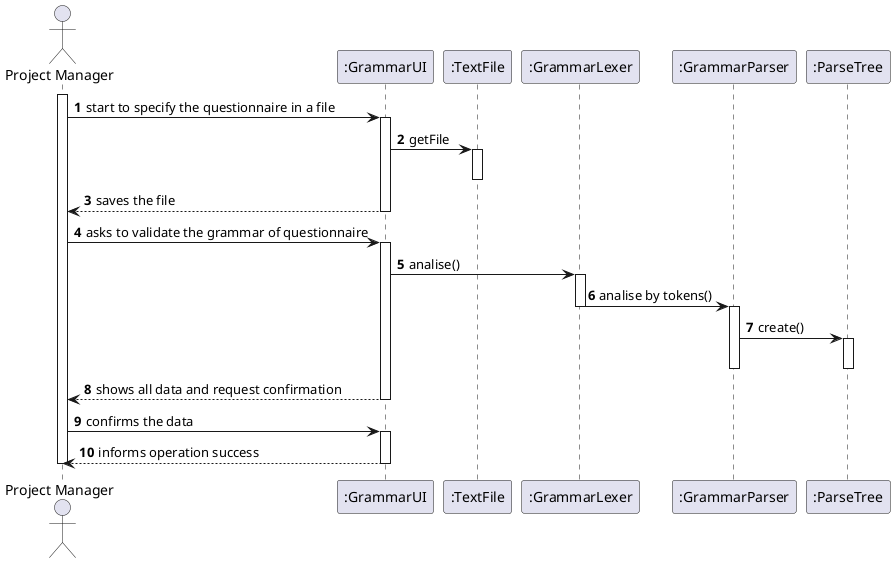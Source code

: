 @startuml
autonumber
'hide footbox
actor "Project Manager" as PM
participant ":GrammarUI" as UI
participant ":TextFile" as TF
participant ":GrammarLexer" as GL
participant ":GrammarParser" as GP
participant ":ParseTree" as PS



activate PM

PM -> UI : start to specify the questionnaire in a file
activate UI

UI -> TF : getFile
activate TF

deactivate TF

UI --> PM : saves the file
deactivate UI

PM -> UI : asks to validate the grammar of questionnaire
activate UI

UI -> GL : analise()
deactivate TF

activate GL
GL -> GP : analise by tokens()
deactivate GL
activate GP
GP -> PS : create()
activate PS
deactivate GP

deactivate PS
UI --> PM : shows all data and request confirmation
deactivate UI



PM -> UI : confirms the data

activate UI
UI --> PM : informs operation success
deactivate UI

deactivate UI
deactivate PM

@enduml
